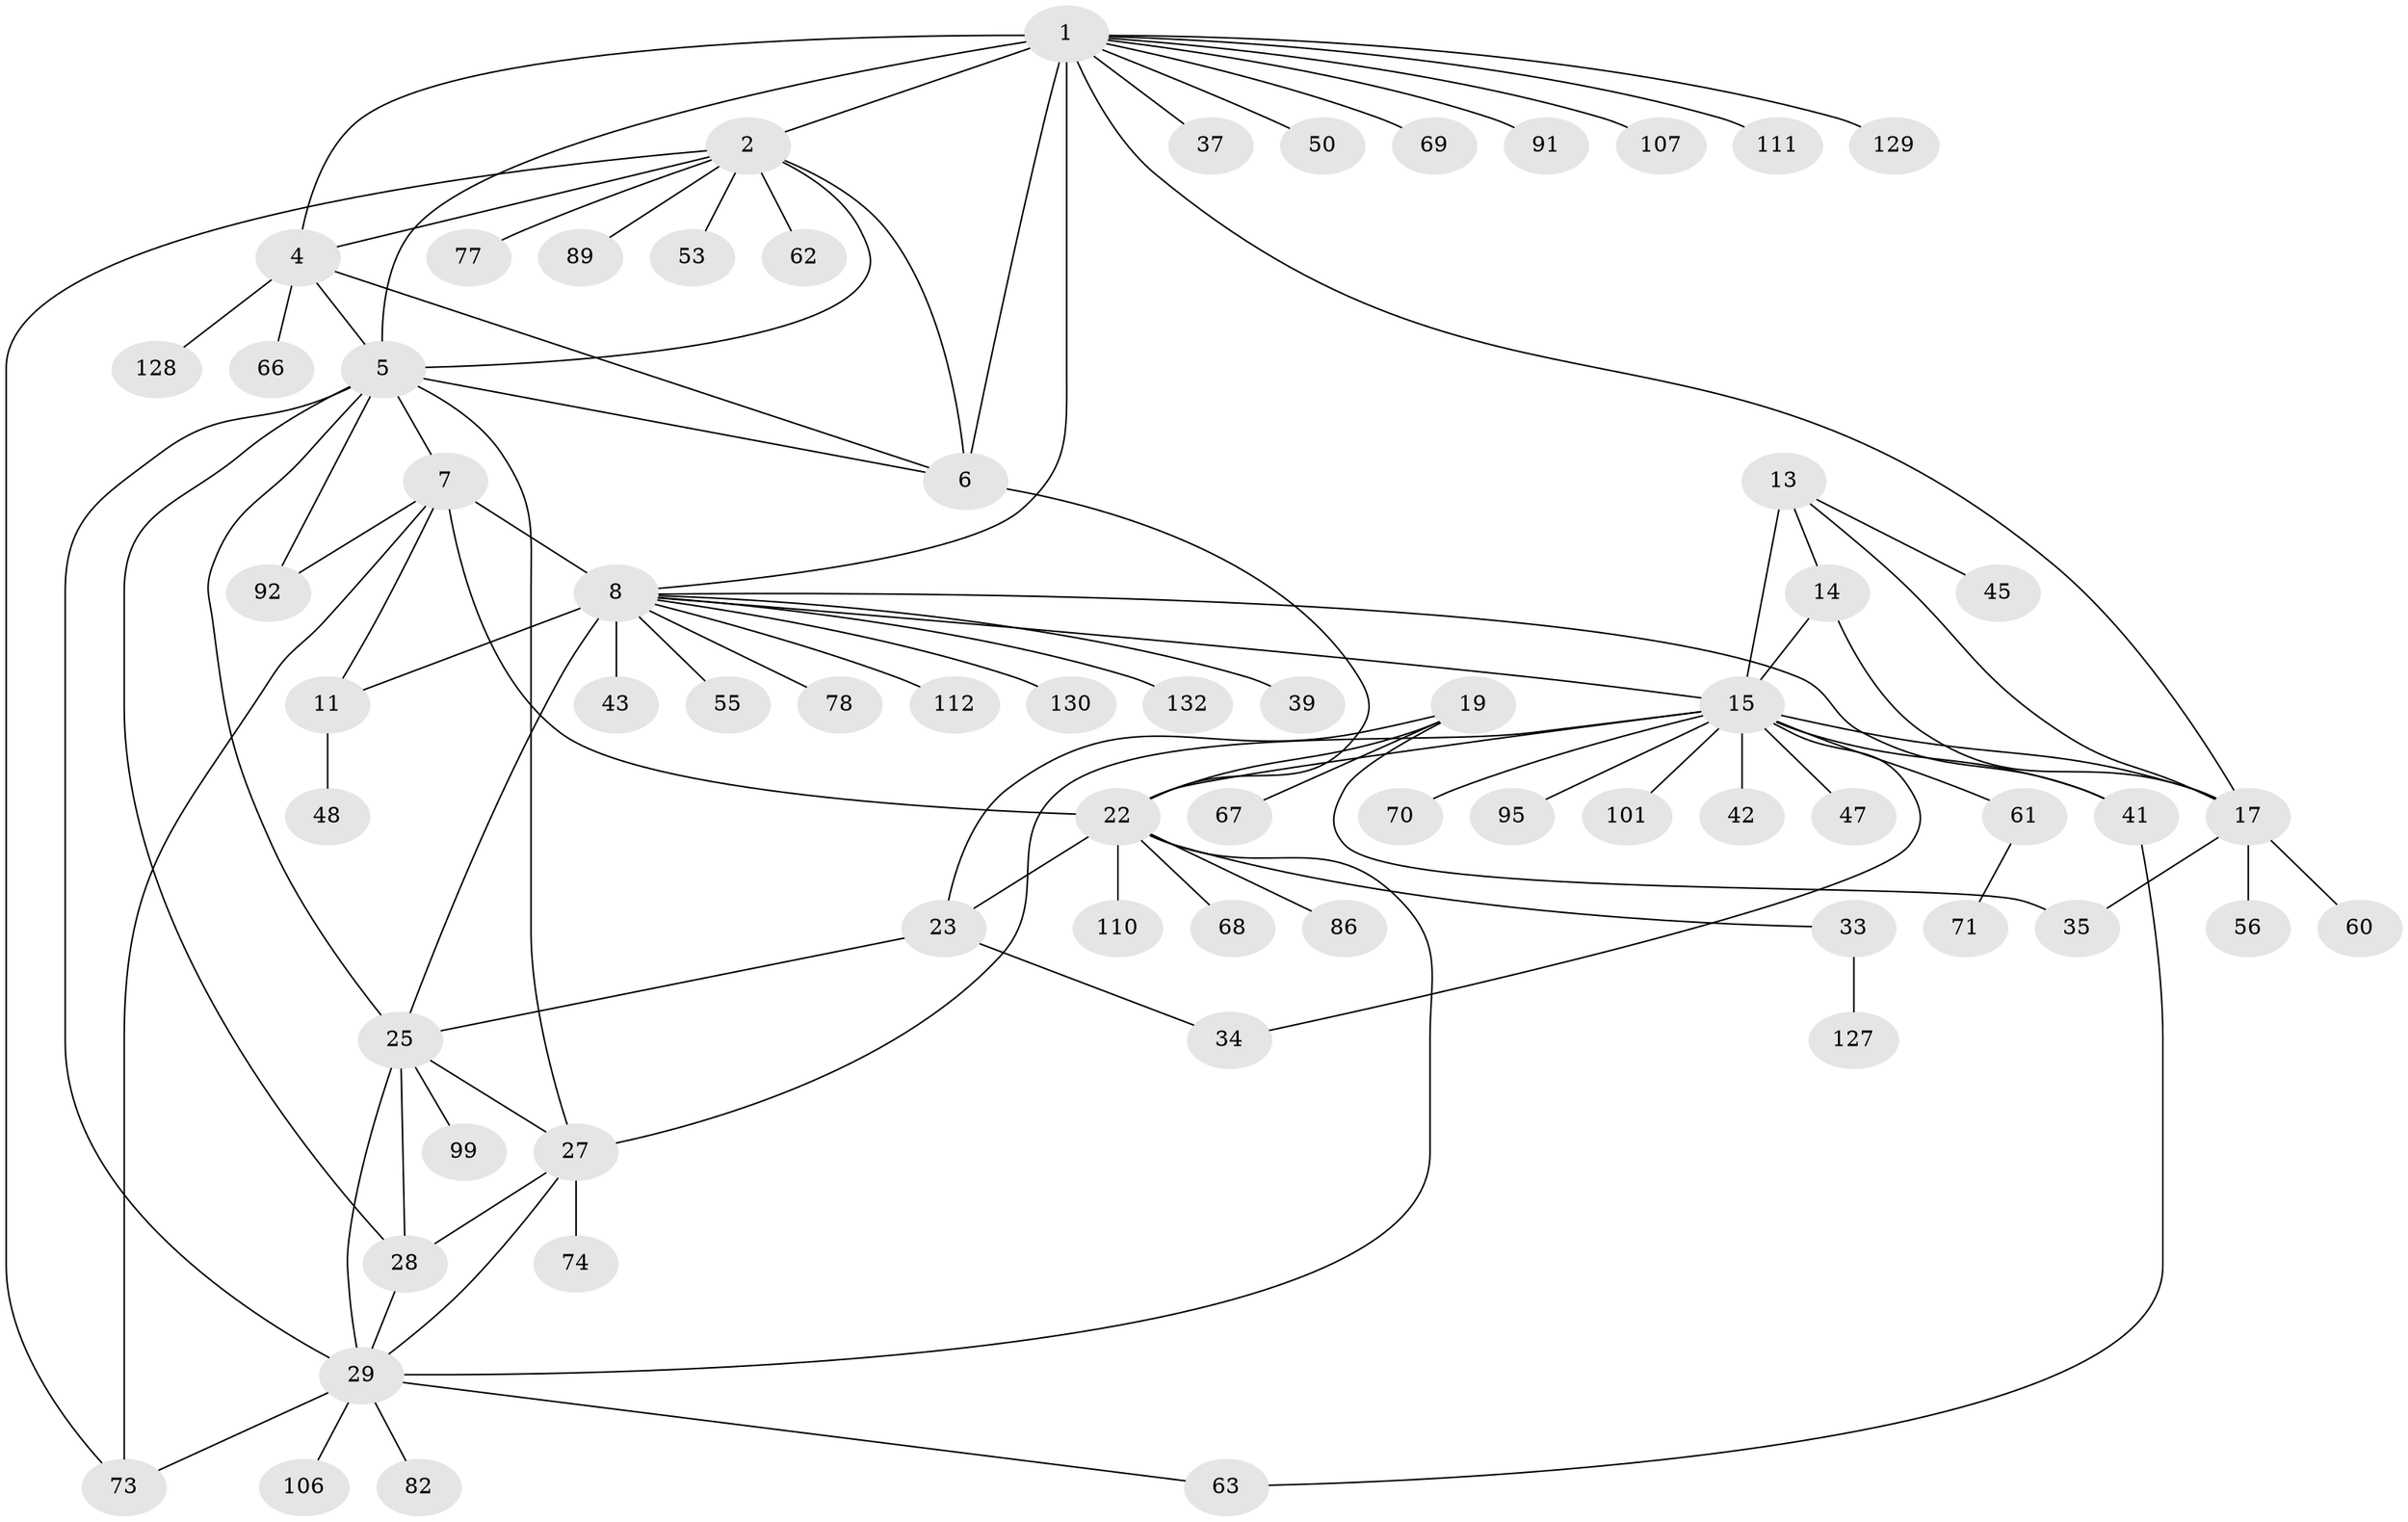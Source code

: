 // original degree distribution, {9: 0.05303030303030303, 10: 0.03787878787878788, 7: 0.05303030303030303, 8: 0.030303030303030304, 11: 0.022727272727272728, 5: 0.007575757575757576, 12: 0.015151515151515152, 6: 0.007575757575757576, 1: 0.5984848484848485, 2: 0.12878787878787878, 3: 0.03787878787878788, 4: 0.007575757575757576}
// Generated by graph-tools (version 1.1) at 2025/16/03/09/25 04:16:05]
// undirected, 66 vertices, 97 edges
graph export_dot {
graph [start="1"]
  node [color=gray90,style=filled];
  1 [super="+3"];
  2 [super="+54+46"];
  4;
  5 [super="+93+26"];
  6 [super="+79"];
  7;
  8 [super="+9"];
  11 [super="+31+49+57+76"];
  13 [super="+75+40"];
  14;
  15 [super="+16+123+131"];
  17 [super="+116+51"];
  19 [super="+20+21+36+113"];
  22 [super="+58+44+24"];
  23 [super="+72+105+122+125+108"];
  25 [super="+30"];
  27;
  28 [super="+100"];
  29;
  33;
  34;
  35;
  37;
  39;
  41;
  42;
  43;
  45;
  47;
  48;
  50;
  53;
  55 [super="+65"];
  56;
  60;
  61;
  62;
  63 [super="+119"];
  66;
  67;
  68;
  69;
  70 [super="+80+97"];
  71;
  73 [super="+94"];
  74;
  77;
  78;
  82;
  86;
  89;
  91;
  92;
  95;
  99;
  101;
  106;
  107;
  110;
  111;
  112;
  127;
  128;
  129;
  130;
  132;
  1 -- 2 [weight=2];
  1 -- 4 [weight=2];
  1 -- 5 [weight=2];
  1 -- 6 [weight=2];
  1 -- 17;
  1 -- 50;
  1 -- 91;
  1 -- 8;
  1 -- 129;
  1 -- 69;
  1 -- 37;
  1 -- 107;
  1 -- 111;
  2 -- 4;
  2 -- 5;
  2 -- 6;
  2 -- 53;
  2 -- 62;
  2 -- 89;
  2 -- 73;
  2 -- 77;
  4 -- 5;
  4 -- 6;
  4 -- 66;
  4 -- 128;
  5 -- 6;
  5 -- 7;
  5 -- 25 [weight=2];
  5 -- 27;
  5 -- 28;
  5 -- 29;
  5 -- 92;
  6 -- 22;
  7 -- 8 [weight=4];
  7 -- 11;
  7 -- 22;
  7 -- 73;
  7 -- 92;
  8 -- 11 [weight=4];
  8 -- 112;
  8 -- 130;
  8 -- 132;
  8 -- 39;
  8 -- 41;
  8 -- 43;
  8 -- 78;
  8 -- 15;
  8 -- 55;
  8 -- 25;
  11 -- 48;
  13 -- 14;
  13 -- 15 [weight=3];
  13 -- 17;
  13 -- 45;
  14 -- 15 [weight=3];
  14 -- 17;
  15 -- 17 [weight=3];
  15 -- 34;
  15 -- 101;
  15 -- 70;
  15 -- 41;
  15 -- 42;
  15 -- 47;
  15 -- 22;
  15 -- 27;
  15 -- 61;
  15 -- 95;
  17 -- 35;
  17 -- 56;
  17 -- 60;
  19 -- 22 [weight=6];
  19 -- 23 [weight=3];
  19 -- 67;
  19 -- 35;
  22 -- 23 [weight=2];
  22 -- 33;
  22 -- 86;
  22 -- 110;
  22 -- 29;
  22 -- 68;
  23 -- 25 [weight=2];
  23 -- 34;
  25 -- 27 [weight=2];
  25 -- 28 [weight=2];
  25 -- 29 [weight=2];
  25 -- 99;
  27 -- 28;
  27 -- 29;
  27 -- 74;
  28 -- 29;
  29 -- 63;
  29 -- 73;
  29 -- 82;
  29 -- 106;
  33 -- 127;
  41 -- 63;
  61 -- 71;
}
